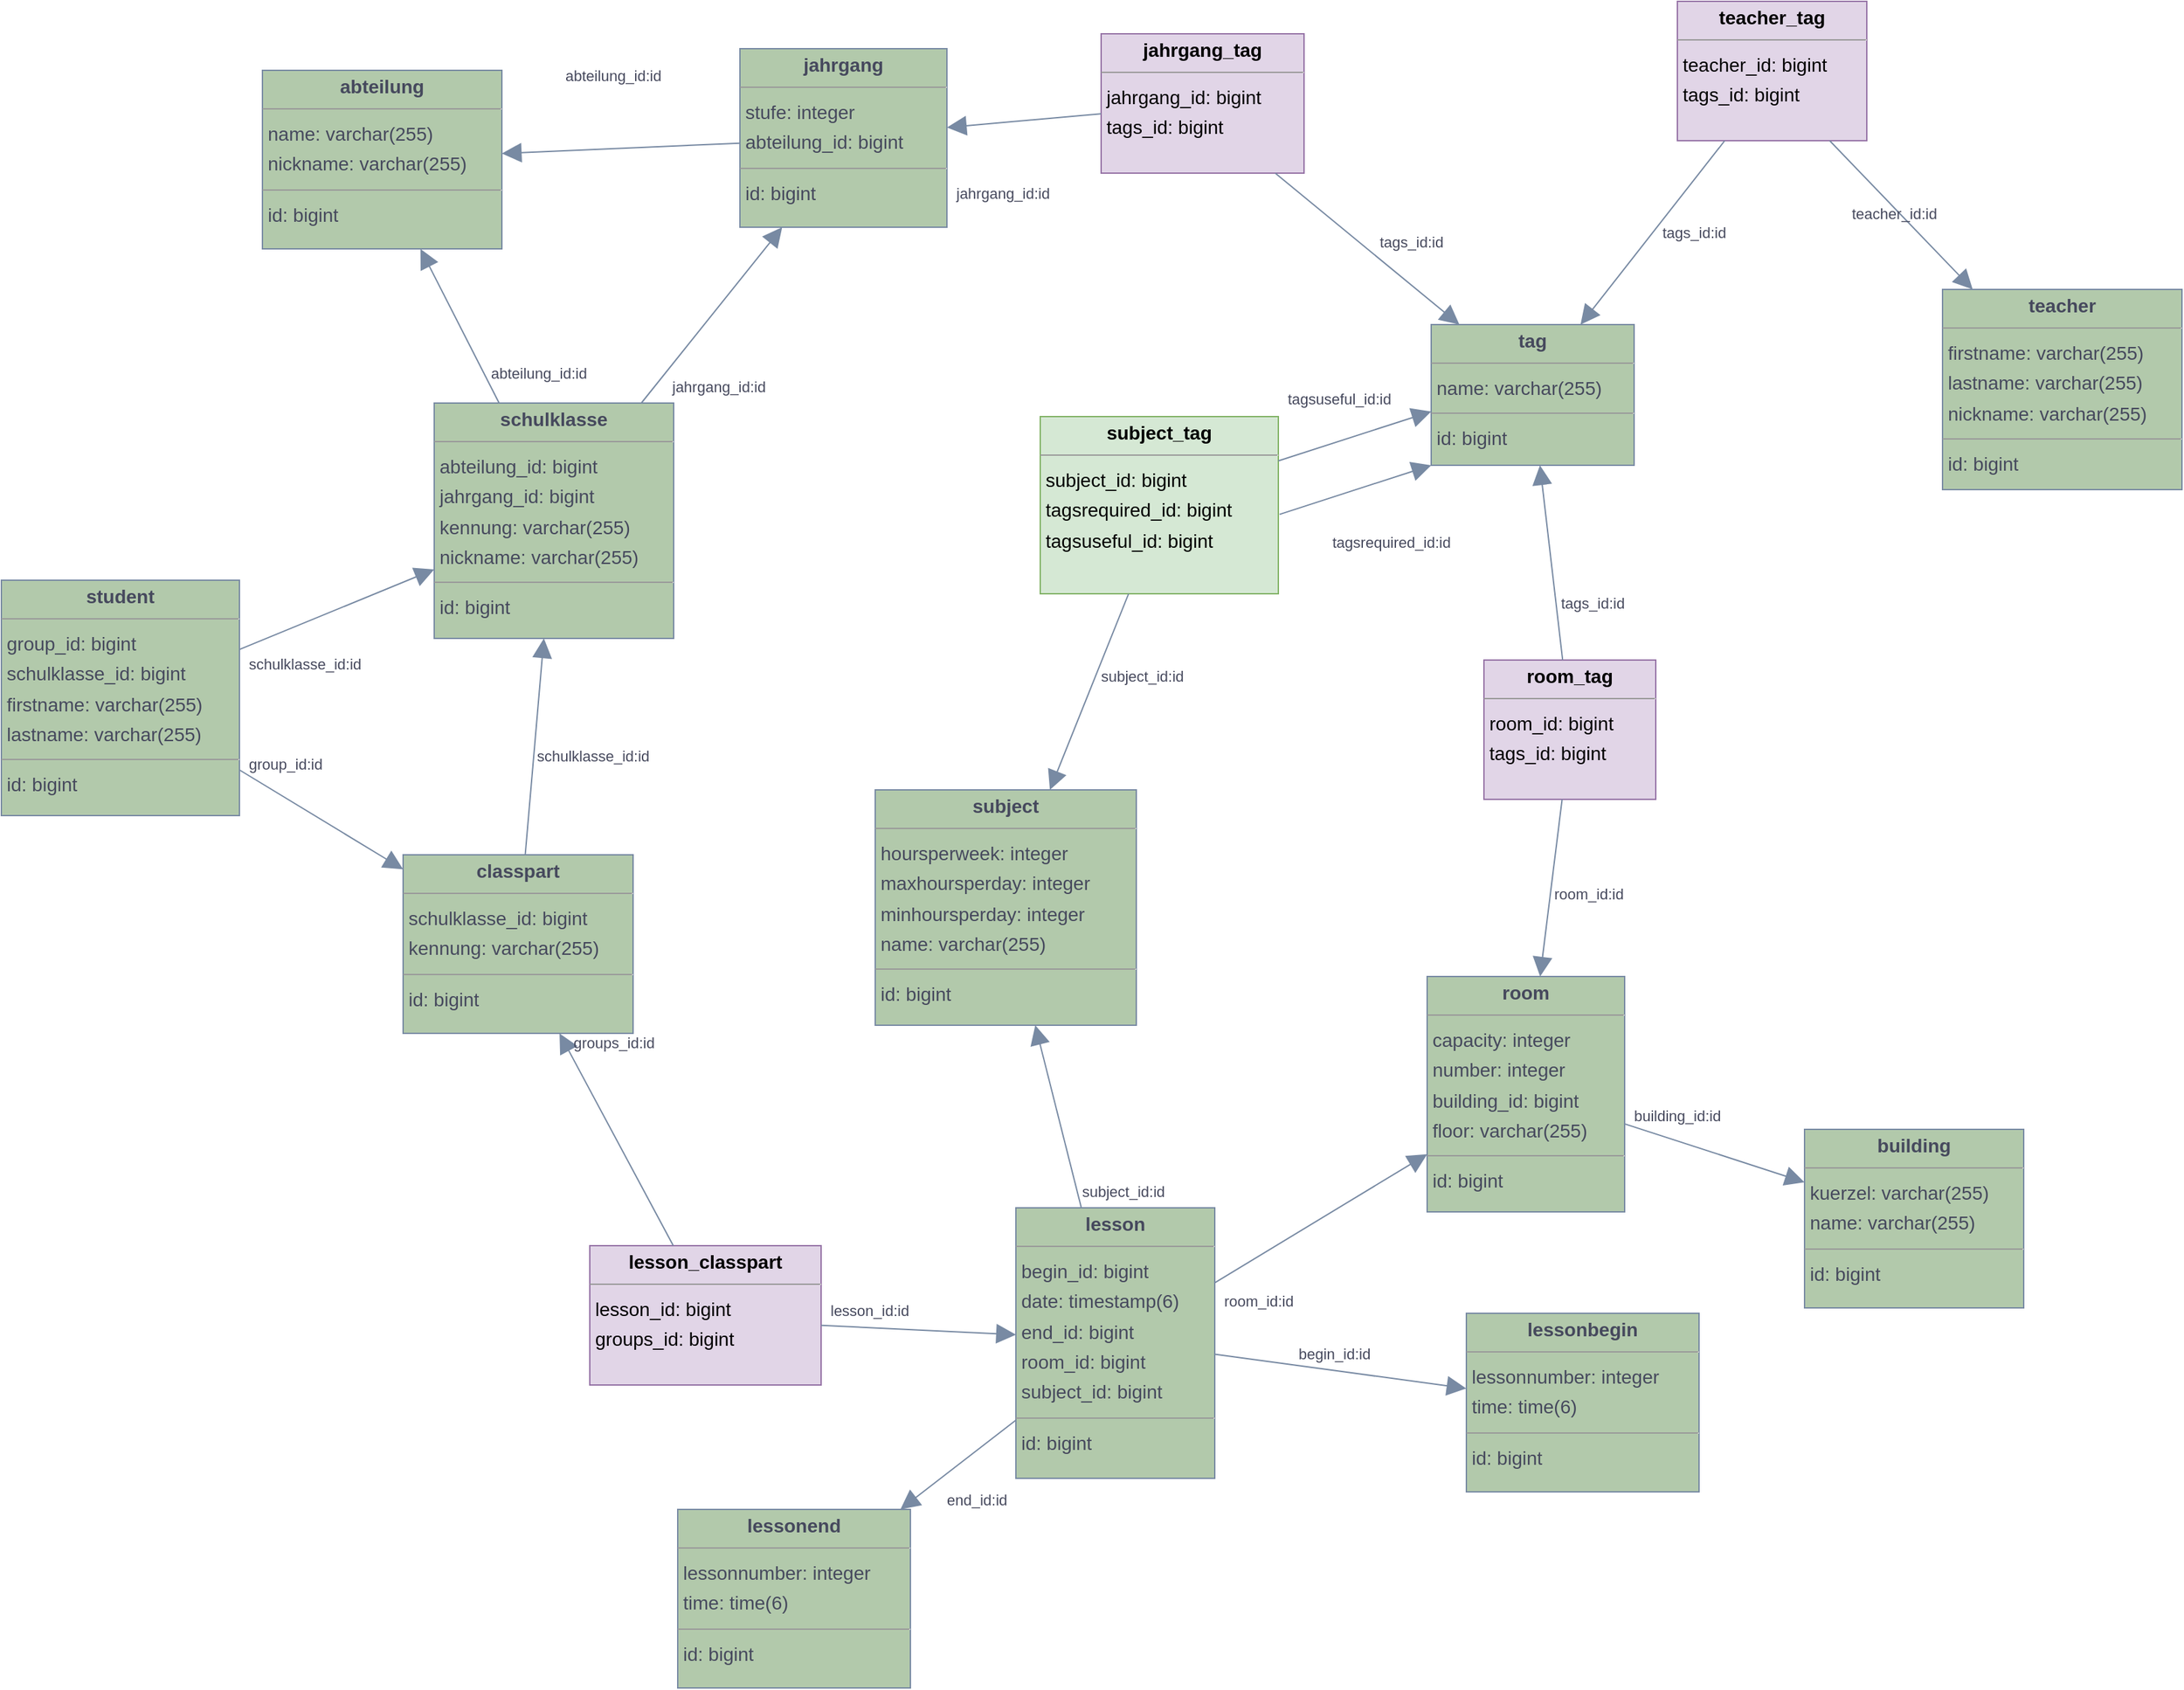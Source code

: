 <mxfile version="26.0.16">
  <diagram id="SgBfYZUMyMGsrr3-kZMk" name="Seite-1">
    <mxGraphModel dx="2193" dy="1045" grid="1" gridSize="10" guides="1" tooltips="1" connect="1" arrows="1" fold="1" page="0" pageScale="1" pageWidth="827" pageHeight="1169" background="none" math="0" shadow="0">
      <root>
        <mxCell id="0" />
        <mxCell id="1" parent="0" />
        <mxCell id="node14" value="&lt;p style=&quot;margin:0px;margin-top:4px;text-align:center;&quot;&gt;&lt;b&gt;abteilung&lt;/b&gt;&lt;/p&gt;&lt;hr size=&quot;1&quot;/&gt;&lt;p style=&quot;margin:0 0 0 4px;line-height:1.6;&quot;&gt; name: varchar(255)&lt;br/&gt; nickname: varchar(255)&lt;/p&gt;&lt;hr size=&quot;1&quot;/&gt;&lt;p style=&quot;margin:0 0 0 4px;line-height:1.6;&quot;&gt; id: bigint&lt;/p&gt;" style="verticalAlign=top;align=left;overflow=fill;fontSize=14;fontFamily=Helvetica;html=1;rounded=0;shadow=0;comic=0;labelBackgroundColor=none;strokeWidth=1;fillColor=#B2C9AB;strokeColor=#788AA3;fontColor=#46495D;" parent="1" vertex="1">
          <mxGeometry x="-3" y="279" width="177" height="132" as="geometry" />
        </mxCell>
        <mxCell id="node3" value="&lt;p style=&quot;margin:0px;margin-top:4px;text-align:center;&quot;&gt;&lt;b&gt;building&lt;/b&gt;&lt;/p&gt;&lt;hr size=&quot;1&quot;/&gt;&lt;p style=&quot;margin:0 0 0 4px;line-height:1.6;&quot;&gt; kuerzel: varchar(255)&lt;br/&gt; name: varchar(255)&lt;/p&gt;&lt;hr size=&quot;1&quot;/&gt;&lt;p style=&quot;margin:0 0 0 4px;line-height:1.6;&quot;&gt; id: bigint&lt;/p&gt;" style="verticalAlign=top;align=left;overflow=fill;fontSize=14;fontFamily=Helvetica;html=1;rounded=0;shadow=0;comic=0;labelBackgroundColor=none;strokeWidth=1;fillColor=#B2C9AB;strokeColor=#788AA3;fontColor=#46495D;" parent="1" vertex="1">
          <mxGeometry x="1137" y="1062" width="162" height="132" as="geometry" />
        </mxCell>
        <mxCell id="node8" value="&lt;p style=&quot;margin:0px;margin-top:4px;text-align:center;&quot;&gt;&lt;b&gt;classpart&lt;/b&gt;&lt;/p&gt;&lt;hr size=&quot;1&quot;/&gt;&lt;p style=&quot;margin:0 0 0 4px;line-height:1.6;&quot;&gt; schulklasse_id: bigint&lt;br/&gt; kennung: varchar(255)&lt;/p&gt;&lt;hr size=&quot;1&quot;/&gt;&lt;p style=&quot;margin:0 0 0 4px;line-height:1.6;&quot;&gt; id: bigint&lt;/p&gt;" style="verticalAlign=top;align=left;overflow=fill;fontSize=14;fontFamily=Helvetica;html=1;rounded=0;shadow=0;comic=0;labelBackgroundColor=none;strokeWidth=1;fillColor=#B2C9AB;strokeColor=#788AA3;fontColor=#46495D;" parent="1" vertex="1">
          <mxGeometry x="101" y="859" width="170" height="132" as="geometry" />
        </mxCell>
        <mxCell id="node1" value="&lt;p style=&quot;margin:0px;margin-top:4px;text-align:center;&quot;&gt;&lt;b&gt;jahrgang&lt;/b&gt;&lt;/p&gt;&lt;hr size=&quot;1&quot;/&gt;&lt;p style=&quot;margin:0 0 0 4px;line-height:1.6;&quot;&gt; stufe: integer&lt;br/&gt; abteilung_id: bigint&lt;/p&gt;&lt;hr size=&quot;1&quot;/&gt;&lt;p style=&quot;margin:0 0 0 4px;line-height:1.6;&quot;&gt; id: bigint&lt;/p&gt;" style="verticalAlign=top;align=left;overflow=fill;fontSize=14;fontFamily=Helvetica;html=1;rounded=0;shadow=0;comic=0;labelBackgroundColor=none;strokeWidth=1;fillColor=#B2C9AB;strokeColor=#788AA3;fontColor=#46495D;" parent="1" vertex="1">
          <mxGeometry x="350" y="263" width="153" height="132" as="geometry" />
        </mxCell>
        <mxCell id="node15" value="&lt;p style=&quot;margin:0px;margin-top:4px;text-align:center;&quot;&gt;&lt;b&gt;jahrgang_tag&lt;/b&gt;&lt;/p&gt;&lt;hr size=&quot;1&quot;/&gt;&lt;p style=&quot;margin:0 0 0 4px;line-height:1.6;&quot;&gt; jahrgang_id: bigint&lt;br/&gt; tags_id: bigint&lt;/p&gt;" style="verticalAlign=top;align=left;overflow=fill;fontSize=14;fontFamily=Helvetica;html=1;rounded=0;shadow=0;comic=0;labelBackgroundColor=none;strokeWidth=1;fillColor=#e1d5e7;strokeColor=#9673a6;" parent="1" vertex="1">
          <mxGeometry x="617" y="252" width="150" height="103" as="geometry" />
        </mxCell>
        <mxCell id="node16" value="&lt;p style=&quot;margin:0px;margin-top:4px;text-align:center;&quot;&gt;&lt;b&gt;lesson&lt;/b&gt;&lt;/p&gt;&lt;hr size=&quot;1&quot;/&gt;&lt;p style=&quot;margin:0 0 0 4px;line-height:1.6;&quot;&gt; begin_id: bigint&lt;br/&gt; date: timestamp(6)&lt;br/&gt; end_id: bigint&lt;br/&gt; room_id: bigint&lt;br/&gt; subject_id: bigint&lt;/p&gt;&lt;hr size=&quot;1&quot;/&gt;&lt;p style=&quot;margin:0 0 0 4px;line-height:1.6;&quot;&gt; id: bigint&lt;/p&gt;" style="verticalAlign=top;align=left;overflow=fill;fontSize=14;fontFamily=Helvetica;html=1;rounded=0;shadow=0;comic=0;labelBackgroundColor=none;strokeWidth=1;fillColor=#B2C9AB;strokeColor=#788AA3;fontColor=#46495D;" parent="1" vertex="1">
          <mxGeometry x="554" y="1120" width="147" height="200" as="geometry" />
        </mxCell>
        <mxCell id="node7" value="&lt;p style=&quot;margin:0px;margin-top:4px;text-align:center;&quot;&gt;&lt;b&gt;lesson_classpart&lt;/b&gt;&lt;/p&gt;&lt;hr size=&quot;1&quot;/&gt;&lt;p style=&quot;margin:0 0 0 4px;line-height:1.6;&quot;&gt; lesson_id: bigint&lt;br/&gt; groups_id: bigint&lt;/p&gt;" style="verticalAlign=top;align=left;overflow=fill;fontSize=14;fontFamily=Helvetica;html=1;rounded=0;shadow=0;comic=0;labelBackgroundColor=none;strokeWidth=1;fillColor=#e1d5e7;strokeColor=#9673a6;" parent="1" vertex="1">
          <mxGeometry x="239" y="1148" width="171" height="103" as="geometry" />
        </mxCell>
        <mxCell id="node17" value="&lt;p style=&quot;margin:0px;margin-top:4px;text-align:center;&quot;&gt;&lt;b&gt;lessonbegin&lt;/b&gt;&lt;/p&gt;&lt;hr size=&quot;1&quot;/&gt;&lt;p style=&quot;margin:0 0 0 4px;line-height:1.6;&quot;&gt; lessonnumber: integer&lt;br/&gt; time: time(6)&lt;/p&gt;&lt;hr size=&quot;1&quot;/&gt;&lt;p style=&quot;margin:0 0 0 4px;line-height:1.6;&quot;&gt; id: bigint&lt;/p&gt;" style="verticalAlign=top;align=left;overflow=fill;fontSize=14;fontFamily=Helvetica;html=1;rounded=0;shadow=0;comic=0;labelBackgroundColor=none;strokeWidth=1;fillColor=#B2C9AB;strokeColor=#788AA3;fontColor=#46495D;" parent="1" vertex="1">
          <mxGeometry x="887" y="1198" width="172" height="132" as="geometry" />
        </mxCell>
        <mxCell id="node5" value="&lt;p style=&quot;margin:0px;margin-top:4px;text-align:center;&quot;&gt;&lt;b&gt;lessonend&lt;/b&gt;&lt;/p&gt;&lt;hr size=&quot;1&quot;/&gt;&lt;p style=&quot;margin:0 0 0 4px;line-height:1.6;&quot;&gt; lessonnumber: integer&lt;br/&gt; time: time(6)&lt;/p&gt;&lt;hr size=&quot;1&quot;/&gt;&lt;p style=&quot;margin:0 0 0 4px;line-height:1.6;&quot;&gt; id: bigint&lt;/p&gt;" style="verticalAlign=top;align=left;overflow=fill;fontSize=14;fontFamily=Helvetica;html=1;rounded=0;shadow=0;comic=0;labelBackgroundColor=none;strokeWidth=1;fillColor=#B2C9AB;strokeColor=#788AA3;fontColor=#46495D;" parent="1" vertex="1">
          <mxGeometry x="304" y="1343" width="172" height="132" as="geometry" />
        </mxCell>
        <mxCell id="node0" value="&lt;p style=&quot;margin:0px;margin-top:4px;text-align:center;&quot;&gt;&lt;b&gt;room&lt;/b&gt;&lt;/p&gt;&lt;hr size=&quot;1&quot;/&gt;&lt;p style=&quot;margin:0 0 0 4px;line-height:1.6;&quot;&gt; capacity: integer&lt;br/&gt; number: integer&lt;br/&gt; building_id: bigint&lt;br/&gt; floor: varchar(255)&lt;/p&gt;&lt;hr size=&quot;1&quot;/&gt;&lt;p style=&quot;margin:0 0 0 4px;line-height:1.6;&quot;&gt; id: bigint&lt;/p&gt;" style="verticalAlign=top;align=left;overflow=fill;fontSize=14;fontFamily=Helvetica;html=1;rounded=0;shadow=0;comic=0;labelBackgroundColor=none;strokeWidth=1;fillColor=#B2C9AB;strokeColor=#788AA3;fontColor=#46495D;" parent="1" vertex="1">
          <mxGeometry x="858" y="949" width="146" height="174" as="geometry" />
        </mxCell>
        <mxCell id="node10" value="&lt;p style=&quot;margin:0px;margin-top:4px;text-align:center;&quot;&gt;&lt;b&gt;room_tag&lt;/b&gt;&lt;/p&gt;&lt;hr size=&quot;1&quot;/&gt;&lt;p style=&quot;margin:0 0 0 4px;line-height:1.6;&quot;&gt; room_id: bigint&lt;br/&gt; tags_id: bigint&lt;/p&gt;" style="verticalAlign=top;align=left;overflow=fill;fontSize=14;fontFamily=Helvetica;html=1;rounded=0;shadow=0;comic=0;labelBackgroundColor=none;strokeWidth=1;fillColor=#e1d5e7;strokeColor=#9673a6;" parent="1" vertex="1">
          <mxGeometry x="900" y="715" width="127" height="103" as="geometry" />
        </mxCell>
        <mxCell id="node13" value="&lt;p style=&quot;margin:0px;margin-top:4px;text-align:center;&quot;&gt;&lt;b&gt;schulklasse&lt;/b&gt;&lt;/p&gt;&lt;hr size=&quot;1&quot;/&gt;&lt;p style=&quot;margin:0 0 0 4px;line-height:1.6;&quot;&gt; abteilung_id: bigint&lt;br/&gt; jahrgang_id: bigint&lt;br/&gt; kennung: varchar(255)&lt;br/&gt; nickname: varchar(255)&lt;/p&gt;&lt;hr size=&quot;1&quot;/&gt;&lt;p style=&quot;margin:0 0 0 4px;line-height:1.6;&quot;&gt; id: bigint&lt;/p&gt;" style="verticalAlign=top;align=left;overflow=fill;fontSize=14;fontFamily=Helvetica;html=1;rounded=0;shadow=0;comic=0;labelBackgroundColor=none;strokeWidth=1;fillColor=#B2C9AB;strokeColor=#788AA3;fontColor=#46495D;" parent="1" vertex="1">
          <mxGeometry x="124" y="525" width="177" height="174" as="geometry" />
        </mxCell>
        <mxCell id="node9" value="&lt;p style=&quot;margin:0px;margin-top:4px;text-align:center;&quot;&gt;&lt;b&gt;student&lt;/b&gt;&lt;/p&gt;&lt;hr size=&quot;1&quot;/&gt;&lt;p style=&quot;margin:0 0 0 4px;line-height:1.6;&quot;&gt; group_id: bigint&lt;br/&gt; schulklasse_id: bigint&lt;br/&gt; firstname: varchar(255)&lt;br/&gt; lastname: varchar(255)&lt;/p&gt;&lt;hr size=&quot;1&quot;/&gt;&lt;p style=&quot;margin:0 0 0 4px;line-height:1.6;&quot;&gt; id: bigint&lt;/p&gt;" style="verticalAlign=top;align=left;overflow=fill;fontSize=14;fontFamily=Helvetica;html=1;rounded=0;shadow=0;comic=0;labelBackgroundColor=none;strokeWidth=1;fillColor=#B2C9AB;strokeColor=#788AA3;fontColor=#46495D;" parent="1" vertex="1">
          <mxGeometry x="-196" y="656" width="176" height="174" as="geometry" />
        </mxCell>
        <mxCell id="node12" value="&lt;p style=&quot;margin:0px;margin-top:4px;text-align:center;&quot;&gt;&lt;b&gt;subject&lt;/b&gt;&lt;/p&gt;&lt;hr size=&quot;1&quot;/&gt;&lt;p style=&quot;margin:0 0 0 4px;line-height:1.6;&quot;&gt; hoursperweek: integer&lt;br/&gt; maxhoursperday: integer&lt;br/&gt; minhoursperday: integer&lt;br/&gt; name: varchar(255)&lt;/p&gt;&lt;hr size=&quot;1&quot;/&gt;&lt;p style=&quot;margin:0 0 0 4px;line-height:1.6;&quot;&gt; id: bigint&lt;/p&gt;" style="verticalAlign=top;align=left;overflow=fill;fontSize=14;fontFamily=Helvetica;html=1;rounded=0;shadow=0;comic=0;labelBackgroundColor=none;strokeWidth=1;fillColor=#B2C9AB;strokeColor=#788AA3;fontColor=#46495D;" parent="1" vertex="1">
          <mxGeometry x="450" y="811" width="193" height="174" as="geometry" />
        </mxCell>
        <mxCell id="node2" value="&lt;p style=&quot;margin:0px;margin-top:4px;text-align:center;&quot;&gt;&lt;b&gt;subject_tag&lt;/b&gt;&lt;/p&gt;&lt;hr size=&quot;1&quot;/&gt;&lt;p style=&quot;margin:0 0 0 4px;line-height:1.6;&quot;&gt; subject_id: bigint&lt;br/&gt; tagsrequired_id: bigint&lt;br/&gt; tagsuseful_id: bigint&lt;/p&gt;" style="verticalAlign=top;align=left;overflow=fill;fontSize=14;fontFamily=Helvetica;html=1;rounded=0;shadow=0;comic=0;labelBackgroundColor=none;strokeWidth=1;fillColor=#d5e8d4;strokeColor=#82b366;" parent="1" vertex="1">
          <mxGeometry x="572" y="535" width="176" height="131" as="geometry" />
        </mxCell>
        <mxCell id="node11" value="&lt;p style=&quot;margin:0px;margin-top:4px;text-align:center;&quot;&gt;&lt;b&gt;tag&lt;/b&gt;&lt;/p&gt;&lt;hr size=&quot;1&quot;/&gt;&lt;p style=&quot;margin:0 0 0 4px;line-height:1.6;&quot;&gt; name: varchar(255)&lt;/p&gt;&lt;hr size=&quot;1&quot;/&gt;&lt;p style=&quot;margin:0 0 0 4px;line-height:1.6;&quot;&gt; id: bigint&lt;/p&gt;" style="verticalAlign=top;align=left;overflow=fill;fontSize=14;fontFamily=Helvetica;html=1;rounded=0;shadow=0;comic=0;labelBackgroundColor=none;strokeWidth=1;fillColor=#B2C9AB;strokeColor=#788AA3;fontColor=#46495D;" parent="1" vertex="1">
          <mxGeometry x="861" y="467" width="150" height="104" as="geometry" />
        </mxCell>
        <mxCell id="node4" value="&lt;p style=&quot;margin:0px;margin-top:4px;text-align:center;&quot;&gt;&lt;b&gt;teacher&lt;/b&gt;&lt;/p&gt;&lt;hr size=&quot;1&quot;/&gt;&lt;p style=&quot;margin:0 0 0 4px;line-height:1.6;&quot;&gt; firstname: varchar(255)&lt;br/&gt; lastname: varchar(255)&lt;br/&gt; nickname: varchar(255)&lt;/p&gt;&lt;hr size=&quot;1&quot;/&gt;&lt;p style=&quot;margin:0 0 0 4px;line-height:1.6;&quot;&gt; id: bigint&lt;/p&gt;" style="verticalAlign=top;align=left;overflow=fill;fontSize=14;fontFamily=Helvetica;html=1;rounded=0;shadow=0;comic=0;labelBackgroundColor=none;strokeWidth=1;fillColor=#B2C9AB;strokeColor=#788AA3;fontColor=#46495D;" parent="1" vertex="1">
          <mxGeometry x="1239" y="441" width="177" height="148" as="geometry" />
        </mxCell>
        <mxCell id="node6" value="&lt;p style=&quot;margin:0px;margin-top:4px;text-align:center;&quot;&gt;&lt;b&gt;teacher_tag&lt;/b&gt;&lt;/p&gt;&lt;hr size=&quot;1&quot;/&gt;&lt;p style=&quot;margin:0 0 0 4px;line-height:1.6;&quot;&gt; teacher_id: bigint&lt;br/&gt; tags_id: bigint&lt;/p&gt;" style="verticalAlign=top;align=left;overflow=fill;fontSize=14;fontFamily=Helvetica;html=1;rounded=0;shadow=0;comic=0;labelBackgroundColor=none;strokeWidth=1;fillColor=#e1d5e7;strokeColor=#9673a6;" parent="1" vertex="1">
          <mxGeometry x="1043" y="228" width="140" height="103" as="geometry" />
        </mxCell>
        <mxCell id="edge2" value="" style="html=1;rounded=1;;dashed=0;startArrow=none;endArrow=block;endSize=12;strokeColor=#788AA3;exitX=0.531;exitY=0.000;exitDx=0;exitDy=0;entryX=0.458;entryY=1.000;entryDx=0;entryDy=0;labelBackgroundColor=none;fontColor=default;" parent="1" source="node8" target="node13" edge="1">
          <mxGeometry width="50" height="50" relative="1" as="geometry">
            <Array as="points" />
          </mxGeometry>
        </mxCell>
        <mxCell id="label14" value="schulklasse_id:id" style="edgeLabel;resizable=0;html=1;align=left;verticalAlign=top;strokeColor=#788AA3;labelBackgroundColor=none;fontColor=#46495D;" parent="edge2" vertex="1" connectable="0">
          <mxGeometry x="198" y="773" as="geometry" />
        </mxCell>
        <mxCell id="edge12" value="" style="html=1;rounded=1;;dashed=0;startArrow=none;endArrow=block;endSize=12;strokeColor=#788AA3;exitX=0.000;exitY=0.529;exitDx=0;exitDy=0;entryX=1.000;entryY=0.466;entryDx=0;entryDy=0;labelBackgroundColor=none;fontColor=default;" parent="1" source="node1" target="node14" edge="1">
          <mxGeometry width="50" height="50" relative="1" as="geometry">
            <Array as="points" />
          </mxGeometry>
        </mxCell>
        <mxCell id="label74" value="abteilung_id:id" style="edgeLabel;resizable=0;html=1;align=left;verticalAlign=top;strokeColor=#788AA3;labelBackgroundColor=none;fontColor=#46495D;" parent="edge12" vertex="1" connectable="0">
          <mxGeometry x="219" y="270" as="geometry" />
        </mxCell>
        <mxCell id="edge6" value="" style="html=1;rounded=1;;dashed=0;startArrow=none;endArrow=block;endSize=12;strokeColor=#788AA3;exitX=0.000;exitY=0.574;exitDx=0;exitDy=0;entryX=1.000;entryY=0.441;entryDx=0;entryDy=0;labelBackgroundColor=none;fontColor=default;" parent="1" source="node15" target="node1" edge="1">
          <mxGeometry width="50" height="50" relative="1" as="geometry">
            <Array as="points" />
          </mxGeometry>
        </mxCell>
        <mxCell id="label38" value="jahrgang_id:id" style="edgeLabel;resizable=0;html=1;align=left;verticalAlign=top;strokeColor=#788AA3;labelBackgroundColor=none;fontColor=#46495D;" parent="edge6" vertex="1" connectable="0">
          <mxGeometry x="508" y="357" as="geometry" />
        </mxCell>
        <mxCell id="edge7" value="" style="html=1;rounded=1;;dashed=0;startArrow=none;endArrow=block;endSize=12;strokeColor=#788AA3;exitX=0.858;exitY=1.000;exitDx=0;exitDy=0;entryX=0.139;entryY=0.000;entryDx=0;entryDy=0;labelBackgroundColor=none;fontColor=default;" parent="1" source="node15" target="node11" edge="1">
          <mxGeometry width="50" height="50" relative="1" as="geometry">
            <Array as="points" />
          </mxGeometry>
        </mxCell>
        <mxCell id="label44" value="tags_id:id" style="edgeLabel;resizable=0;html=1;align=left;verticalAlign=top;strokeColor=#788AA3;labelBackgroundColor=none;fontColor=#46495D;" parent="edge7" vertex="1" connectable="0">
          <mxGeometry x="821" y="393" as="geometry" />
        </mxCell>
        <mxCell id="edge20" value="" style="html=1;rounded=1;;dashed=0;startArrow=none;endArrow=block;endSize=12;strokeColor=#788AA3;exitX=1.000;exitY=0.541;exitDx=0;exitDy=0;entryX=0.000;entryY=0.421;entryDx=0;entryDy=0;labelBackgroundColor=none;fontColor=default;" parent="1" source="node16" target="node17" edge="1">
          <mxGeometry width="50" height="50" relative="1" as="geometry">
            <Array as="points" />
          </mxGeometry>
        </mxCell>
        <mxCell id="label122" value="begin_id:id" style="edgeLabel;resizable=0;html=1;align=left;verticalAlign=top;strokeColor=#788AA3;labelBackgroundColor=none;fontColor=#46495D;" parent="edge20" vertex="1" connectable="0">
          <mxGeometry x="761" y="1215" as="geometry" />
        </mxCell>
        <mxCell id="edge8" value="" style="html=1;rounded=1;;dashed=0;startArrow=none;endArrow=block;endSize=12;strokeColor=#788AA3;exitX=0.000;exitY=0.785;exitDx=0;exitDy=0;entryX=0.957;entryY=0.000;entryDx=0;entryDy=0;labelBackgroundColor=none;fontColor=default;" parent="1" source="node16" target="node5" edge="1">
          <mxGeometry width="50" height="50" relative="1" as="geometry">
            <Array as="points" />
          </mxGeometry>
        </mxCell>
        <mxCell id="label50" value="end_id:id" style="edgeLabel;resizable=0;html=1;align=left;verticalAlign=top;strokeColor=#788AA3;labelBackgroundColor=none;fontColor=#46495D;" parent="edge8" vertex="1" connectable="0">
          <mxGeometry x="501" y="1323" as="geometry" />
        </mxCell>
        <mxCell id="edge11" value="" style="html=1;rounded=1;;dashed=0;startArrow=none;endArrow=block;endSize=12;strokeColor=#788AA3;exitX=1.000;exitY=0.277;exitDx=0;exitDy=0;entryX=0.000;entryY=0.755;entryDx=0;entryDy=0;labelBackgroundColor=none;fontColor=default;" parent="1" source="node16" target="node0" edge="1">
          <mxGeometry width="50" height="50" relative="1" as="geometry">
            <Array as="points" />
          </mxGeometry>
        </mxCell>
        <mxCell id="label68" value="room_id:id" style="edgeLabel;resizable=0;html=1;align=left;verticalAlign=top;strokeColor=#788AA3;labelBackgroundColor=none;fontColor=#46495D;" parent="edge11" vertex="1" connectable="0">
          <mxGeometry x="706" y="1176" as="geometry" />
        </mxCell>
        <mxCell id="edge5" value="" style="html=1;rounded=1;;dashed=0;startArrow=none;endArrow=block;endSize=12;strokeColor=#788AA3;exitX=0.329;exitY=0.000;exitDx=0;exitDy=0;entryX=0.613;entryY=1.000;entryDx=0;entryDy=0;labelBackgroundColor=none;fontColor=default;" parent="1" source="node16" target="node12" edge="1">
          <mxGeometry width="50" height="50" relative="1" as="geometry">
            <Array as="points" />
          </mxGeometry>
        </mxCell>
        <mxCell id="label32" value="subject_id:id" style="edgeLabel;resizable=0;html=1;align=left;verticalAlign=top;strokeColor=#788AA3;labelBackgroundColor=none;fontColor=#46495D;" parent="edge5" vertex="1" connectable="0">
          <mxGeometry x="601" y="1095" as="geometry" />
        </mxCell>
        <mxCell id="edge21" value="" style="html=1;rounded=1;;dashed=0;startArrow=none;endArrow=block;endSize=12;strokeColor=#788AA3;exitX=0.361;exitY=0.000;exitDx=0;exitDy=0;entryX=0.680;entryY=1.000;entryDx=0;entryDy=0;labelBackgroundColor=none;fontColor=default;" parent="1" source="node7" target="node8" edge="1">
          <mxGeometry width="50" height="50" relative="1" as="geometry">
            <Array as="points" />
          </mxGeometry>
        </mxCell>
        <mxCell id="label128" value="groups_id:id" style="edgeLabel;resizable=0;html=1;align=left;verticalAlign=top;strokeColor=#788AA3;labelBackgroundColor=none;fontColor=#46495D;" parent="edge21" vertex="1" connectable="0">
          <mxGeometry x="225" y="985" as="geometry" />
        </mxCell>
        <mxCell id="edge10" value="" style="html=1;rounded=1;;dashed=0;startArrow=none;endArrow=block;endSize=12;strokeColor=#788AA3;exitX=1.000;exitY=0.572;exitDx=0;exitDy=0;entryX=0.000;entryY=0.469;entryDx=0;entryDy=0;labelBackgroundColor=none;fontColor=default;" parent="1" source="node7" target="node16" edge="1">
          <mxGeometry width="50" height="50" relative="1" as="geometry">
            <Array as="points" />
          </mxGeometry>
        </mxCell>
        <mxCell id="label62" value="lesson_id:id" style="edgeLabel;resizable=0;html=1;align=left;verticalAlign=top;strokeColor=#788AA3;labelBackgroundColor=none;fontColor=#46495D;" parent="edge10" vertex="1" connectable="0">
          <mxGeometry x="415" y="1183" as="geometry" />
        </mxCell>
        <mxCell id="edge4" value="" style="html=1;rounded=1;;dashed=0;startArrow=none;endArrow=block;endSize=12;strokeColor=#788AA3;exitX=1.000;exitY=0.626;exitDx=0;exitDy=0;entryX=0.000;entryY=0.296;entryDx=0;entryDy=0;labelBackgroundColor=none;fontColor=default;" parent="1" source="node0" target="node3" edge="1">
          <mxGeometry width="50" height="50" relative="1" as="geometry">
            <Array as="points" />
          </mxGeometry>
        </mxCell>
        <mxCell id="label26" value="building_id:id" style="edgeLabel;resizable=0;html=1;align=left;verticalAlign=top;strokeColor=#788AA3;labelBackgroundColor=none;fontColor=#46495D;" parent="edge4" vertex="1" connectable="0">
          <mxGeometry x="1009" y="1039" as="geometry" />
        </mxCell>
        <mxCell id="edge13" value="" style="html=1;rounded=1;;dashed=0;startArrow=none;endArrow=block;endSize=12;strokeColor=#788AA3;exitX=0.455;exitY=1.000;exitDx=0;exitDy=0;entryX=0.572;entryY=0.000;entryDx=0;entryDy=0;labelBackgroundColor=none;fontColor=default;" parent="1" source="node10" target="node0" edge="1">
          <mxGeometry width="50" height="50" relative="1" as="geometry">
            <Array as="points" />
          </mxGeometry>
        </mxCell>
        <mxCell id="label80" value="room_id:id" style="edgeLabel;resizable=0;html=1;align=left;verticalAlign=top;strokeColor=#788AA3;labelBackgroundColor=none;fontColor=#46495D;" parent="edge13" vertex="1" connectable="0">
          <mxGeometry x="950" y="875" as="geometry" />
        </mxCell>
        <mxCell id="edge1" value="" style="html=1;rounded=1;;dashed=0;startArrow=none;endArrow=block;endSize=12;strokeColor=#788AA3;exitX=0.458;exitY=0.000;exitDx=0;exitDy=0;entryX=0.536;entryY=1.000;entryDx=0;entryDy=0;labelBackgroundColor=none;fontColor=default;" parent="1" source="node10" target="node11" edge="1">
          <mxGeometry width="50" height="50" relative="1" as="geometry">
            <Array as="points" />
          </mxGeometry>
        </mxCell>
        <mxCell id="label8" value="tags_id:id" style="edgeLabel;resizable=0;html=1;align=left;verticalAlign=top;strokeColor=#788AA3;labelBackgroundColor=none;fontColor=#46495D;" parent="edge1" vertex="1" connectable="0">
          <mxGeometry x="955" y="660" as="geometry" />
        </mxCell>
        <mxCell id="edge15" value="" style="html=1;rounded=1;;dashed=0;startArrow=none;endArrow=block;endSize=12;strokeColor=#788AA3;exitX=0.271;exitY=0.000;exitDx=0;exitDy=0;entryX=0.660;entryY=1.000;entryDx=0;entryDy=0;labelBackgroundColor=none;fontColor=default;" parent="1" source="node13" target="node14" edge="1">
          <mxGeometry width="50" height="50" relative="1" as="geometry">
            <Array as="points" />
          </mxGeometry>
        </mxCell>
        <mxCell id="label92" value="abteilung_id:id" style="edgeLabel;resizable=0;html=1;align=left;verticalAlign=top;strokeColor=#788AA3;labelBackgroundColor=none;fontColor=#46495D;" parent="edge15" vertex="1" connectable="0">
          <mxGeometry x="164" y="490" as="geometry" />
        </mxCell>
        <mxCell id="edge0" value="" style="html=1;rounded=1;;dashed=0;startArrow=none;endArrow=block;endSize=12;strokeColor=#788AA3;exitX=0.865;exitY=0.000;exitDx=0;exitDy=0;entryX=0.204;entryY=1.000;entryDx=0;entryDy=0;labelBackgroundColor=none;fontColor=default;" parent="1" source="node13" target="node1" edge="1">
          <mxGeometry width="50" height="50" relative="1" as="geometry">
            <Array as="points" />
          </mxGeometry>
        </mxCell>
        <mxCell id="label2" value="jahrgang_id:id" style="edgeLabel;resizable=0;html=1;align=left;verticalAlign=top;strokeColor=#788AA3;labelBackgroundColor=none;fontColor=#46495D;" parent="edge0" vertex="1" connectable="0">
          <mxGeometry x="298" y="500" as="geometry" />
        </mxCell>
        <mxCell id="edge16" value="" style="html=1;rounded=1;;dashed=0;startArrow=none;endArrow=block;endSize=12;strokeColor=#788AA3;exitX=1.000;exitY=0.806;exitDx=0;exitDy=0;entryX=0.000;entryY=0.081;entryDx=0;entryDy=0;labelBackgroundColor=none;fontColor=default;" parent="1" source="node9" target="node8" edge="1">
          <mxGeometry width="50" height="50" relative="1" as="geometry">
            <Array as="points" />
          </mxGeometry>
        </mxCell>
        <mxCell id="label98" value="group_id:id" style="edgeLabel;resizable=0;html=1;align=left;verticalAlign=top;strokeColor=#788AA3;labelBackgroundColor=none;fontColor=#46495D;" parent="edge16" vertex="1" connectable="0">
          <mxGeometry x="-15" y="779" as="geometry" />
        </mxCell>
        <mxCell id="edge17" value="" style="html=1;rounded=1;;dashed=0;startArrow=none;endArrow=block;endSize=12;strokeColor=#788AA3;exitX=1.000;exitY=0.294;exitDx=0;exitDy=0;entryX=0.000;entryY=0.707;entryDx=0;entryDy=0;labelBackgroundColor=none;fontColor=default;" parent="1" source="node9" target="node13" edge="1">
          <mxGeometry width="50" height="50" relative="1" as="geometry">
            <Array as="points" />
          </mxGeometry>
        </mxCell>
        <mxCell id="label104" value="schulklasse_id:id" style="edgeLabel;resizable=0;html=1;align=left;verticalAlign=top;strokeColor=#788AA3;labelBackgroundColor=none;fontColor=#46495D;" parent="edge17" vertex="1" connectable="0">
          <mxGeometry x="-15" y="705" as="geometry" />
        </mxCell>
        <mxCell id="edge18" value="" style="html=1;rounded=1;;dashed=0;startArrow=none;endArrow=block;endSize=12;strokeColor=#788AA3;exitX=0.371;exitY=1.000;exitDx=0;exitDy=0;entryX=0.669;entryY=0.000;entryDx=0;entryDy=0;labelBackgroundColor=none;fontColor=default;" parent="1" source="node2" target="node12" edge="1">
          <mxGeometry width="50" height="50" relative="1" as="geometry">
            <Array as="points" />
          </mxGeometry>
        </mxCell>
        <mxCell id="label110" value="subject_id:id" style="edgeLabel;resizable=0;html=1;align=left;verticalAlign=top;strokeColor=#788AA3;labelBackgroundColor=none;fontColor=#46495D;" parent="edge18" vertex="1" connectable="0">
          <mxGeometry x="615" y="714" as="geometry" />
        </mxCell>
        <mxCell id="edge14" value="" style="html=1;rounded=1;;dashed=0;startArrow=none;endArrow=block;endSize=12;strokeColor=#788AA3;exitX=1;exitY=0.25;exitDx=0;exitDy=0;entryX=0.000;entryY=0.618;entryDx=0;entryDy=0;labelBackgroundColor=none;fontColor=default;" parent="1" source="node2" target="node11" edge="1">
          <mxGeometry width="50" height="50" relative="1" as="geometry">
            <Array as="points" />
          </mxGeometry>
        </mxCell>
        <mxCell id="label86" value="tagsuseful_id:id" style="edgeLabel;resizable=0;html=1;align=left;verticalAlign=top;strokeColor=#788AA3;labelBackgroundColor=none;fontColor=#46495D;" parent="edge14" vertex="1" connectable="0">
          <mxGeometry x="753" y="509" as="geometry" />
        </mxCell>
        <mxCell id="edge19" value="" style="html=1;rounded=1;;dashed=0;startArrow=none;endArrow=block;endSize=12;strokeColor=#788AA3;entryX=0;entryY=1;entryDx=0;entryDy=0;labelBackgroundColor=none;fontColor=default;exitX=1.005;exitY=0.552;exitDx=0;exitDy=0;exitPerimeter=0;" parent="1" source="node2" target="node11" edge="1">
          <mxGeometry width="50" height="50" relative="1" as="geometry">
            <Array as="points" />
          </mxGeometry>
        </mxCell>
        <mxCell id="label116" value="tagsrequired_id:id" style="edgeLabel;resizable=0;html=1;align=left;verticalAlign=top;strokeColor=#788AA3;labelBackgroundColor=none;fontColor=#46495D;" parent="edge19" vertex="1" connectable="0">
          <mxGeometry x="786" y="615" as="geometry" />
        </mxCell>
        <mxCell id="edge3" value="" style="html=1;rounded=1;;dashed=0;startArrow=none;endArrow=block;endSize=12;strokeColor=#788AA3;exitX=0.250;exitY=1.000;exitDx=0;exitDy=0;entryX=0.736;entryY=0.000;entryDx=0;entryDy=0;labelBackgroundColor=none;fontColor=default;" parent="1" source="node6" target="node11" edge="1">
          <mxGeometry width="50" height="50" relative="1" as="geometry">
            <Array as="points" />
          </mxGeometry>
        </mxCell>
        <mxCell id="label20" value="tags_id:id" style="edgeLabel;resizable=0;html=1;align=left;verticalAlign=top;strokeColor=#788AA3;labelBackgroundColor=none;fontColor=#46495D;" parent="edge3" vertex="1" connectable="0">
          <mxGeometry x="1030" y="386" as="geometry" />
        </mxCell>
        <mxCell id="edge9" value="" style="html=1;rounded=1;;dashed=0;startArrow=none;endArrow=block;endSize=12;strokeColor=#788AA3;exitX=0.804;exitY=1.000;exitDx=0;exitDy=0;entryX=0.126;entryY=0.000;entryDx=0;entryDy=0;labelBackgroundColor=none;fontColor=default;" parent="1" source="node6" target="node4" edge="1">
          <mxGeometry width="50" height="50" relative="1" as="geometry">
            <Array as="points" />
          </mxGeometry>
        </mxCell>
        <mxCell id="label56" value="teacher_id:id" style="edgeLabel;resizable=0;html=1;align=left;verticalAlign=top;strokeColor=#788AA3;labelBackgroundColor=none;fontColor=#46495D;" parent="edge9" vertex="1" connectable="0">
          <mxGeometry x="1170" y="372" as="geometry" />
        </mxCell>
      </root>
    </mxGraphModel>
  </diagram>
</mxfile>
